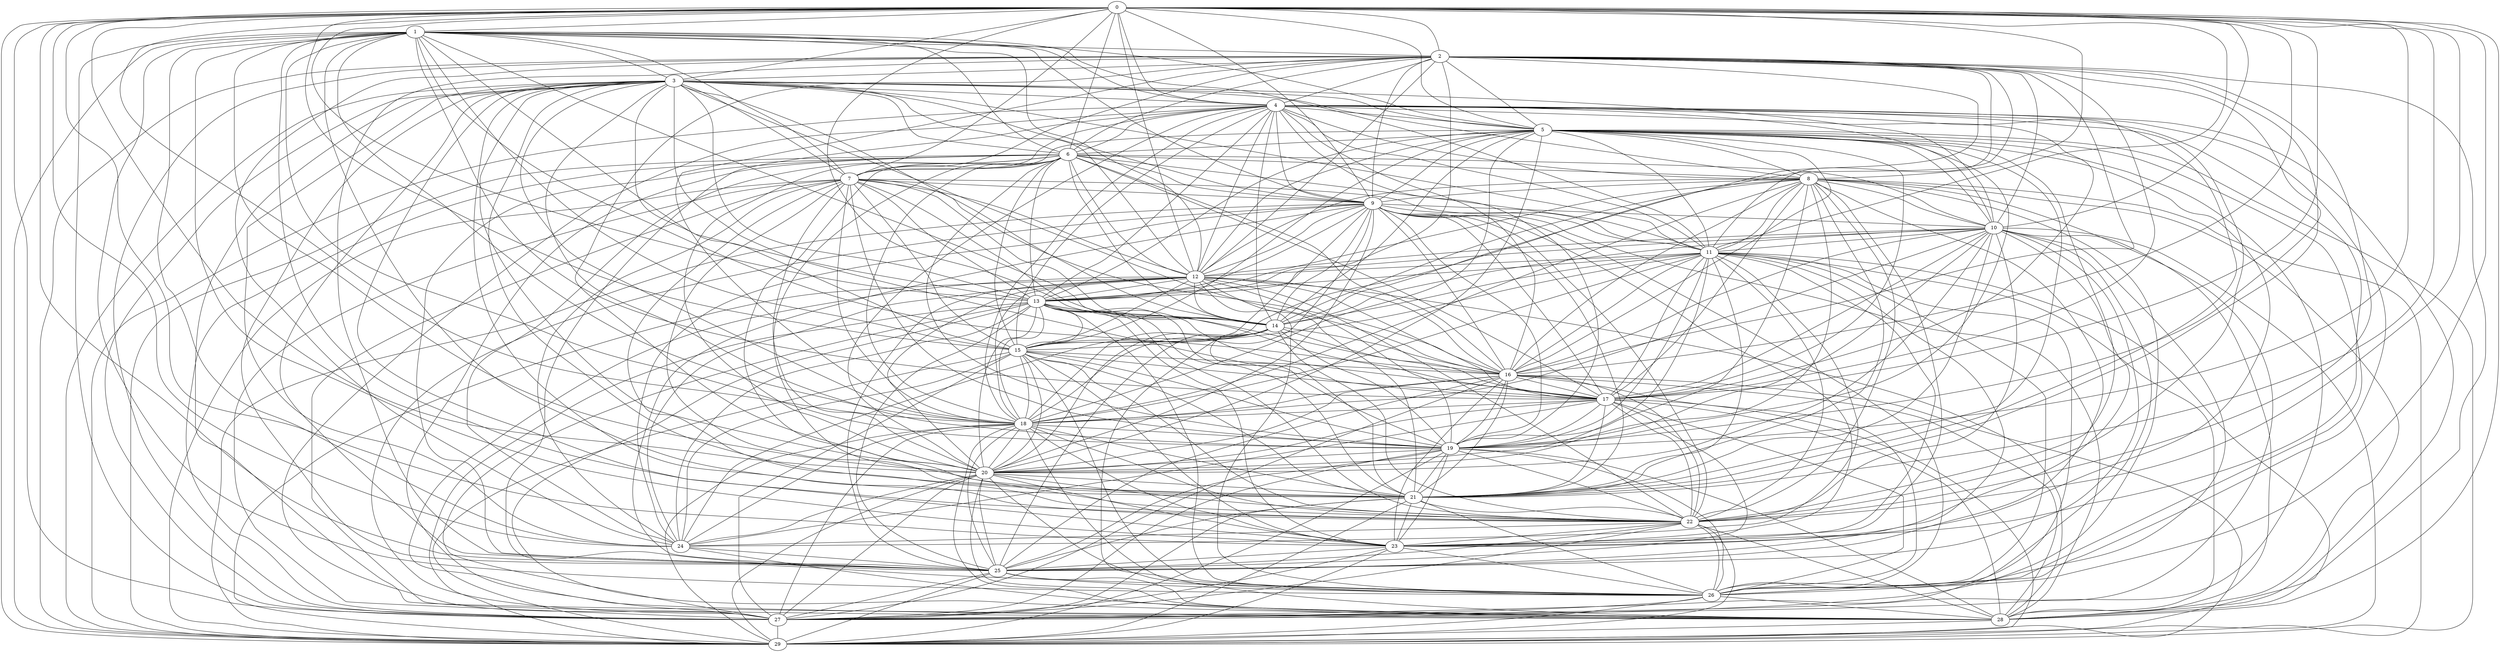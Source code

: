 graph {
	0 [label=0]
	1 [label=1]
	2 [label=2]
	3 [label=3]
	4 [label=4]
	5 [label=5]
	6 [label=6]
	7 [label=7]
	8 [label=8]
	9 [label=9]
	10 [label=10]
	11 [label=11]
	12 [label=12]
	13 [label=13]
	14 [label=14]
	15 [label=15]
	16 [label=16]
	17 [label=17]
	18 [label=18]
	19 [label=19]
	20 [label=20]
	21 [label=21]
	22 [label=22]
	23 [label=23]
	24 [label=24]
	25 [label=25]
	26 [label=26]
	27 [label=27]
	28 [label=28]
	29 [label=29]
	0 -- 1
	0 -- 2
	0 -- 3
	0 -- 4
	0 -- 5
	0 -- 6
	0 -- 7
	0 -- 8
	0 -- 9
	0 -- 10
	0 -- 11
	0 -- 12
	0 -- 13
	0 -- 14
	0 -- 15
	0 -- 16
	0 -- 17
	0 -- 18
	0 -- 19
	0 -- 20
	0 -- 21
	0 -- 22
	0 -- 23
	0 -- 24
	0 -- 25
	0 -- 26
	0 -- 27
	0 -- 28
	0 -- 29
	1 -- 2
	1 -- 3
	1 -- 4
	1 -- 5
	1 -- 6
	1 -- 7
	1 -- 9
	1 -- 11
	1 -- 12
	1 -- 13
	1 -- 14
	1 -- 15
	1 -- 16
	1 -- 17
	1 -- 18
	1 -- 19
	1 -- 20
	1 -- 21
	1 -- 22
	1 -- 23
	1 -- 24
	1 -- 26
	1 -- 27
	1 -- 29
	2 -- 3
	2 -- 4
	2 -- 5
	2 -- 6
	2 -- 7
	2 -- 9
	2 -- 10
	2 -- 11
	2 -- 12
	2 -- 13
	2 -- 14
	2 -- 15
	2 -- 16
	2 -- 17
	2 -- 18
	2 -- 19
	2 -- 20
	2 -- 21
	2 -- 22
	2 -- 24
	2 -- 25
	2 -- 27
	2 -- 28
	2 -- 29
	3 -- 4
	3 -- 5
	3 -- 6
	3 -- 7
	3 -- 8
	3 -- 9
	3 -- 10
	3 -- 11
	3 -- 12
	3 -- 13
	3 -- 14
	3 -- 15
	3 -- 16
	3 -- 17
	3 -- 18
	3 -- 19
	3 -- 20
	3 -- 21
	3 -- 22
	3 -- 23
	3 -- 24
	3 -- 25
	3 -- 26
	3 -- 27
	3 -- 28
	3 -- 29
	4 -- 5
	4 -- 6
	4 -- 7
	4 -- 8
	4 -- 9
	4 -- 10
	4 -- 11
	4 -- 12
	4 -- 13
	4 -- 14
	4 -- 15
	4 -- 16
	4 -- 17
	4 -- 18
	4 -- 19
	4 -- 20
	4 -- 21
	4 -- 22
	4 -- 23
	4 -- 25
	4 -- 26
	4 -- 27
	4 -- 28
	4 -- 29
	5 -- 6
	5 -- 7
	5 -- 8
	5 -- 9
	5 -- 10
	5 -- 11
	5 -- 12
	5 -- 13
	5 -- 14
	5 -- 15
	5 -- 16
	5 -- 17
	5 -- 18
	5 -- 19
	5 -- 20
	5 -- 21
	5 -- 22
	5 -- 23
	5 -- 26
	5 -- 27
	5 -- 29
	6 -- 7
	6 -- 8
	6 -- 9
	6 -- 10
	6 -- 11
	6 -- 12
	6 -- 13
	6 -- 14
	6 -- 15
	6 -- 16
	6 -- 17
	6 -- 18
	6 -- 19
	6 -- 20
	6 -- 21
	6 -- 22
	6 -- 24
	6 -- 25
	6 -- 27
	6 -- 28
	6 -- 29
	7 -- 9
	7 -- 11
	7 -- 12
	7 -- 13
	7 -- 14
	7 -- 15
	7 -- 16
	7 -- 17
	7 -- 18
	7 -- 19
	7 -- 20
	7 -- 21
	7 -- 22
	7 -- 24
	7 -- 27
	7 -- 28
	7 -- 29
	8 -- 9
	8 -- 10
	8 -- 11
	8 -- 12
	8 -- 13
	8 -- 14
	8 -- 16
	8 -- 17
	8 -- 18
	8 -- 19
	8 -- 20
	8 -- 21
	8 -- 22
	8 -- 23
	8 -- 25
	8 -- 26
	8 -- 27
	8 -- 28
	8 -- 29
	9 -- 10
	9 -- 11
	9 -- 12
	9 -- 13
	9 -- 14
	9 -- 15
	9 -- 16
	9 -- 17
	9 -- 18
	9 -- 19
	9 -- 20
	9 -- 21
	9 -- 22
	9 -- 23
	9 -- 24
	9 -- 25
	9 -- 26
	9 -- 27
	9 -- 28
	9 -- 29
	10 -- 11
	10 -- 12
	10 -- 13
	10 -- 14
	10 -- 16
	10 -- 17
	10 -- 18
	10 -- 19
	10 -- 20
	10 -- 21
	10 -- 22
	10 -- 23
	10 -- 25
	10 -- 26
	10 -- 27
	10 -- 28
	10 -- 29
	11 -- 12
	11 -- 13
	11 -- 14
	11 -- 15
	11 -- 16
	11 -- 17
	11 -- 18
	11 -- 19
	11 -- 20
	11 -- 21
	11 -- 22
	11 -- 23
	11 -- 24
	11 -- 25
	11 -- 26
	11 -- 27
	11 -- 28
	11 -- 29
	12 -- 13
	12 -- 14
	12 -- 15
	12 -- 16
	12 -- 17
	12 -- 18
	12 -- 19
	12 -- 20
	12 -- 21
	12 -- 22
	12 -- 24
	12 -- 25
	12 -- 26
	12 -- 27
	12 -- 28
	12 -- 29
	13 -- 14
	13 -- 15
	13 -- 16
	13 -- 17
	13 -- 18
	13 -- 19
	13 -- 20
	13 -- 21
	13 -- 22
	13 -- 23
	13 -- 24
	13 -- 25
	13 -- 26
	13 -- 27
	13 -- 28
	13 -- 29
	14 -- 15
	14 -- 16
	14 -- 17
	14 -- 18
	14 -- 19
	14 -- 20
	14 -- 21
	14 -- 22
	14 -- 24
	14 -- 25
	14 -- 28
	15 -- 16
	15 -- 17
	15 -- 18
	15 -- 19
	15 -- 20
	15 -- 21
	15 -- 22
	15 -- 23
	15 -- 24
	15 -- 26
	15 -- 27
	15 -- 29
	16 -- 17
	16 -- 18
	16 -- 19
	16 -- 20
	16 -- 21
	16 -- 22
	16 -- 23
	16 -- 25
	16 -- 26
	16 -- 27
	16 -- 28
	16 -- 29
	17 -- 18
	17 -- 19
	17 -- 20
	17 -- 21
	17 -- 22
	17 -- 24
	17 -- 25
	17 -- 26
	17 -- 28
	17 -- 29
	18 -- 19
	18 -- 20
	18 -- 21
	18 -- 22
	18 -- 23
	18 -- 24
	18 -- 25
	18 -- 26
	18 -- 27
	18 -- 28
	18 -- 29
	19 -- 20
	19 -- 21
	19 -- 22
	19 -- 23
	19 -- 25
	19 -- 26
	19 -- 27
	19 -- 28
	19 -- 29
	20 -- 21
	20 -- 22
	20 -- 23
	20 -- 24
	20 -- 25
	20 -- 26
	20 -- 27
	20 -- 28
	20 -- 29
	21 -- 22
	21 -- 23
	21 -- 25
	21 -- 26
	21 -- 27
	21 -- 29
	22 -- 23
	22 -- 24
	22 -- 25
	22 -- 26
	22 -- 27
	22 -- 28
	22 -- 29
	23 -- 25
	23 -- 26
	23 -- 27
	23 -- 29
	24 -- 25
	24 -- 28
	25 -- 26
	25 -- 27
	25 -- 28
	25 -- 29
	26 -- 27
	26 -- 28
	26 -- 29
	27 -- 29
	28 -- 29
}
